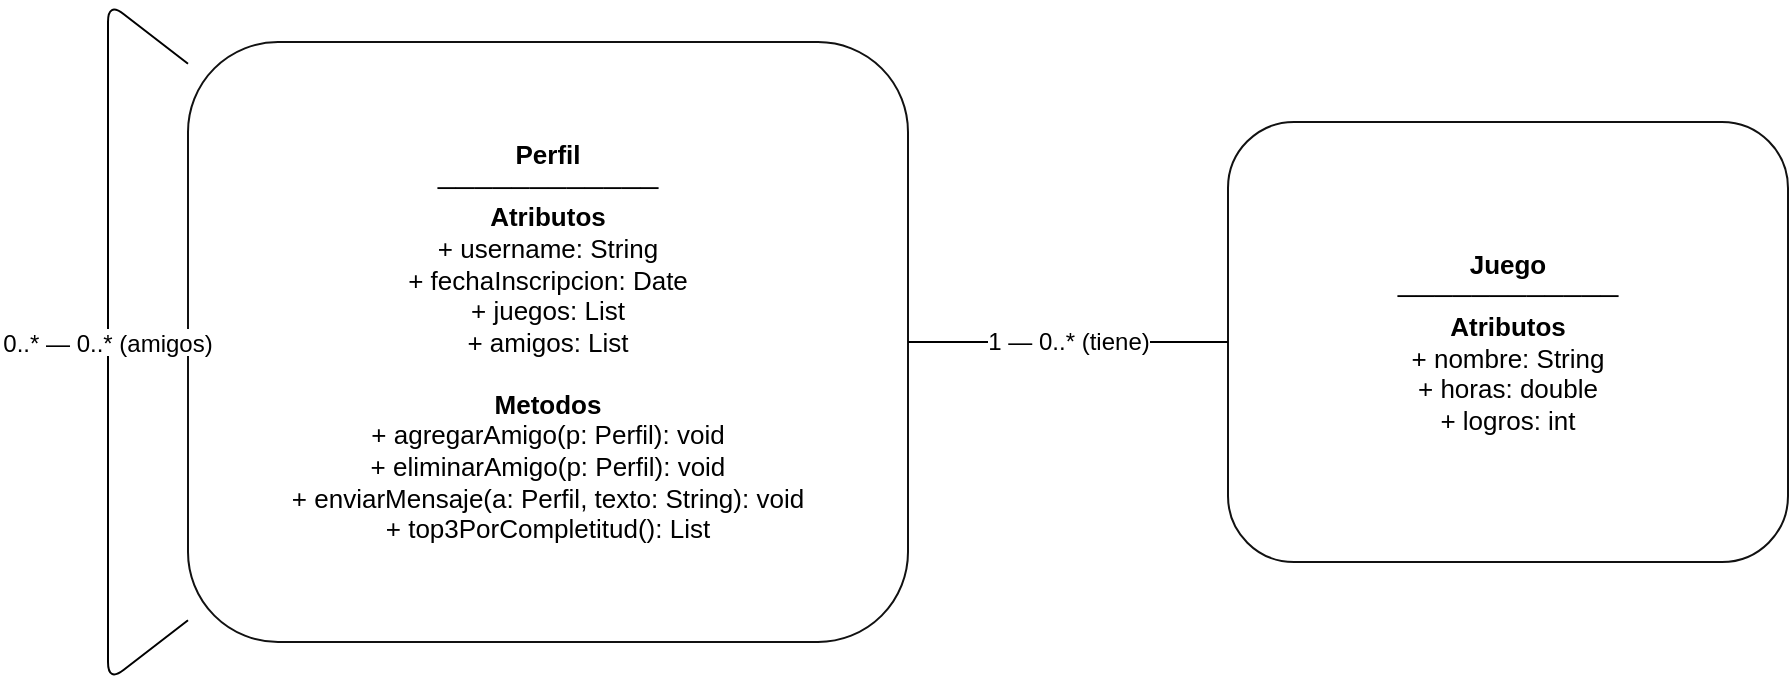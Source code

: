 <mxfile version="22.1.0" editor="www.draw.io" type="device">
  <diagram id="BlissardUML" name="UML - Red social Blissard">
    <mxGraphModel dx="1280" dy="720" grid="1" gridSize="10" guides="1" tooltips="1" connect="1" arrows="1" fold="1" page="1" pageScale="1" pageWidth="1100" pageHeight="850" math="0" shadow="0">
      <root>
        <mxCell id="0"/>
        <mxCell id="1" parent="0"/>

        <!-- Clase: Perfil -->
        <mxCell id="perfil" value="&lt;b&gt;Perfil&lt;/b&gt;&#xa;────────────&#xa;&lt;b&gt;Atributos&lt;/b&gt;&#xa;+ username: String&#xa;+ fechaInscripcion: Date&#xa;+ juegos: List&lt;Juego&gt;&#xa;+ amigos: List&lt;Perfil&gt;&#xa;&#xa;&lt;b&gt;Metodos&lt;/b&gt;&#xa;+ agregarAmigo(p: Perfil): void&#xa;+ eliminarAmigo(p: Perfil): void&#xa;+ enviarMensaje(a: Perfil, texto: String): void&#xa;+ top3PorCompletitud(): List&lt;Juego&gt;" style="rounded=1;whiteSpace=wrap;html=1;fillColor=#ffffff;strokeColor=#111111;fontSize=13;spacing=8;container=1;" vertex="1" parent="1">
          <mxGeometry x="120" y="160" width="360" height="300" as="geometry"/>
        </mxCell>

        <!-- Clase: Juego -->
        <mxCell id="juego" value="&lt;b&gt;Juego&lt;/b&gt;&#xa;────────────&#xa;&lt;b&gt;Atributos&lt;/b&gt;&#xa;+ nombre: String&#xa;+ horas: double&#xa;+ logros: int" style="rounded=1;whiteSpace=wrap;html=1;fillColor=#ffffff;strokeColor=#111111;fontSize=13;spacing=8;container=1;" vertex="1" parent="1">
          <mxGeometry x="640" y="200" width="280" height="220" as="geometry"/>
        </mxCell>

        <!-- Asociación: Perfil (1) — (0..*) Juego : tiene -->
        <mxCell id="edge_tiene" value="1 — 0..*  (tiene)" style="endArrow=none;startArrow=none;strokeWidth=1;rounded=0;html=1;fontSize=12;labelBackgroundColor=#ffffff;" edge="1" parent="1" source="perfil" target="juego">
          <mxGeometry relative="1" as="geometry">
            <mxPoint x="520" y="240" as="targetPoint"/>
          </mxGeometry>
        </mxCell>

        <!-- Autoasociación: amigos (0..* — 0..*) -->
        <mxCell id="edge_amigos" value="0..* — 0..*  (amigos)" style="endArrow=none;edgeStyle=loopEdgeStyle;strokeWidth=1;fontSize=12;labelBackgroundColor=#ffffff;" edge="1" parent="1" source="perfil" target="perfil">
          <mxGeometry relative="1" as="geometry">
            <mxPoint x="80" y="180" as="targetPoint"/>
            <Array as="points">
              <mxPoint x="80" y="140"/>
              <mxPoint x="80" y="420"/>
            </Array>
          </mxGeometry>
        </mxCell>

      </root>
    </mxGraphModel>
  </diagram>
</mxfile>
